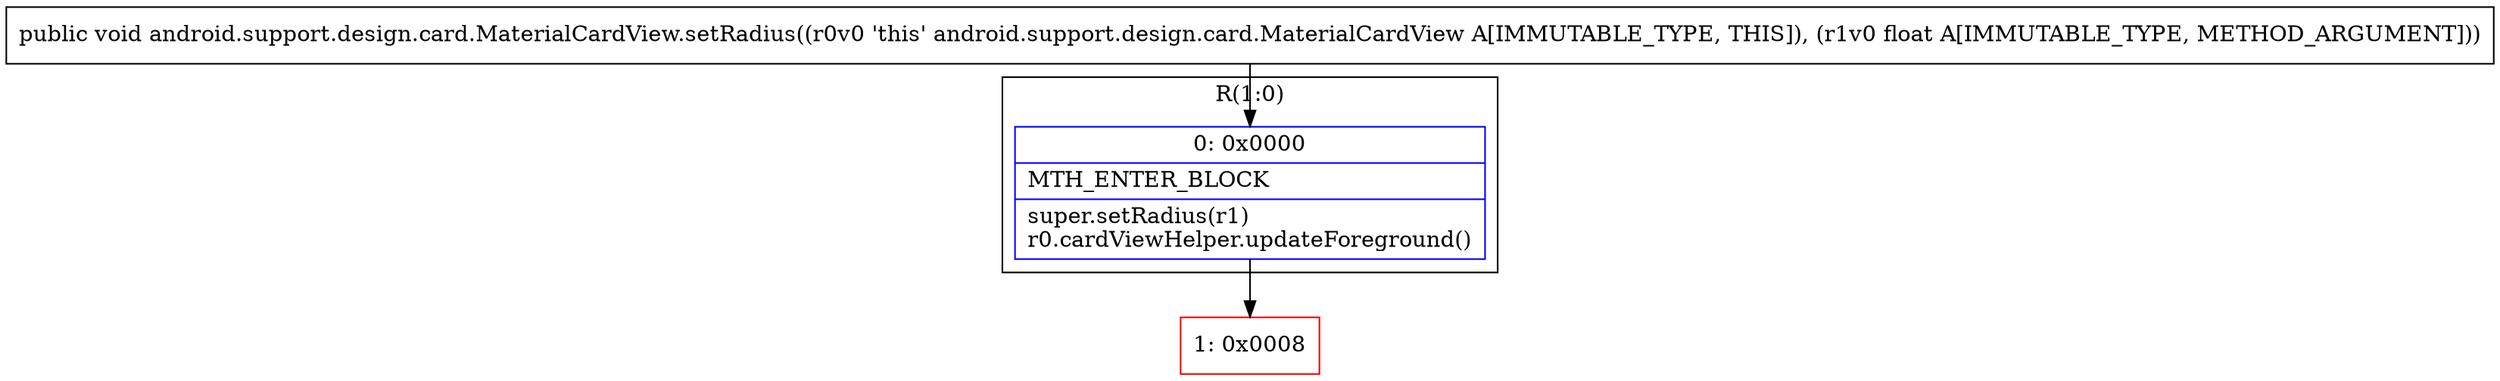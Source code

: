 digraph "CFG forandroid.support.design.card.MaterialCardView.setRadius(F)V" {
subgraph cluster_Region_1976012086 {
label = "R(1:0)";
node [shape=record,color=blue];
Node_0 [shape=record,label="{0\:\ 0x0000|MTH_ENTER_BLOCK\l|super.setRadius(r1)\lr0.cardViewHelper.updateForeground()\l}"];
}
Node_1 [shape=record,color=red,label="{1\:\ 0x0008}"];
MethodNode[shape=record,label="{public void android.support.design.card.MaterialCardView.setRadius((r0v0 'this' android.support.design.card.MaterialCardView A[IMMUTABLE_TYPE, THIS]), (r1v0 float A[IMMUTABLE_TYPE, METHOD_ARGUMENT])) }"];
MethodNode -> Node_0;
Node_0 -> Node_1;
}

